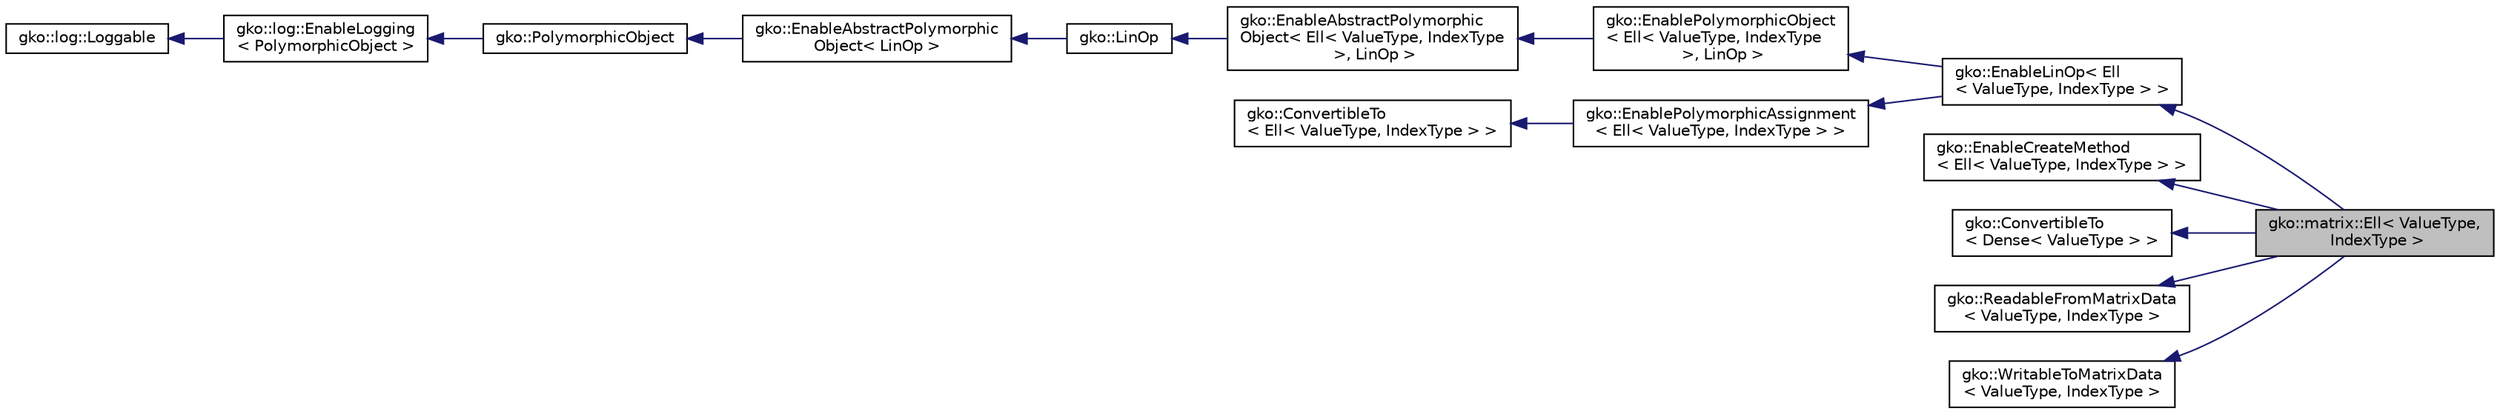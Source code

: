 digraph "gko::matrix::Ell&lt; ValueType, IndexType &gt;"
{
 // INTERACTIVE_SVG=YES
  edge [fontname="Helvetica",fontsize="10",labelfontname="Helvetica",labelfontsize="10"];
  node [fontname="Helvetica",fontsize="10",shape=record];
  rankdir="LR";
  Node1 [label="gko::matrix::Ell\< ValueType,\l IndexType \>",height=0.2,width=0.4,color="black", fillcolor="grey75", style="filled", fontcolor="black"];
  Node2 -> Node1 [dir="back",color="midnightblue",fontsize="10",style="solid",fontname="Helvetica"];
  Node2 [label="gko::EnableLinOp\< Ell\l\< ValueType, IndexType \> \>",height=0.2,width=0.4,color="black", fillcolor="white", style="filled",URL="$classgko_1_1EnableLinOp.html"];
  Node3 -> Node2 [dir="back",color="midnightblue",fontsize="10",style="solid",fontname="Helvetica"];
  Node3 [label="gko::EnablePolymorphicObject\l\< Ell\< ValueType, IndexType\l \>, LinOp \>",height=0.2,width=0.4,color="black", fillcolor="white", style="filled",URL="$classgko_1_1EnablePolymorphicObject.html"];
  Node4 -> Node3 [dir="back",color="midnightblue",fontsize="10",style="solid",fontname="Helvetica"];
  Node4 [label="gko::EnableAbstractPolymorphic\lObject\< Ell\< ValueType, IndexType\l \>, LinOp \>",height=0.2,width=0.4,color="black", fillcolor="white", style="filled",URL="$classgko_1_1EnableAbstractPolymorphicObject.html"];
  Node5 -> Node4 [dir="back",color="midnightblue",fontsize="10",style="solid",fontname="Helvetica"];
  Node5 [label="gko::LinOp",height=0.2,width=0.4,color="black", fillcolor="white", style="filled",URL="$classgko_1_1LinOp.html",tooltip="The linear operator (LinOp) is a base class for all linear algebra objects in Ginkgo. "];
  Node6 -> Node5 [dir="back",color="midnightblue",fontsize="10",style="solid",fontname="Helvetica"];
  Node6 [label="gko::EnableAbstractPolymorphic\lObject\< LinOp \>",height=0.2,width=0.4,color="black", fillcolor="white", style="filled",URL="$classgko_1_1EnableAbstractPolymorphicObject.html"];
  Node7 -> Node6 [dir="back",color="midnightblue",fontsize="10",style="solid",fontname="Helvetica"];
  Node7 [label="gko::PolymorphicObject",height=0.2,width=0.4,color="black", fillcolor="white", style="filled",URL="$classgko_1_1PolymorphicObject.html",tooltip="A PolymorphicObject is the abstract base for all \"heavy\" objects in Ginkgo that behave polymorphicall..."];
  Node8 -> Node7 [dir="back",color="midnightblue",fontsize="10",style="solid",fontname="Helvetica"];
  Node8 [label="gko::log::EnableLogging\l\< PolymorphicObject \>",height=0.2,width=0.4,color="black", fillcolor="white", style="filled",URL="$classgko_1_1log_1_1EnableLogging.html"];
  Node9 -> Node8 [dir="back",color="midnightblue",fontsize="10",style="solid",fontname="Helvetica"];
  Node9 [label="gko::log::Loggable",height=0.2,width=0.4,color="black", fillcolor="white", style="filled",URL="$classgko_1_1log_1_1Loggable.html",tooltip="Loggable class is an interface which should be implemented by classes wanting to support logging..."];
  Node10 -> Node2 [dir="back",color="midnightblue",fontsize="10",style="solid",fontname="Helvetica"];
  Node10 [label="gko::EnablePolymorphicAssignment\l\< Ell\< ValueType, IndexType \> \>",height=0.2,width=0.4,color="black", fillcolor="white", style="filled",URL="$classgko_1_1EnablePolymorphicAssignment.html"];
  Node11 -> Node10 [dir="back",color="midnightblue",fontsize="10",style="solid",fontname="Helvetica"];
  Node11 [label="gko::ConvertibleTo\l\< Ell\< ValueType, IndexType \> \>",height=0.2,width=0.4,color="black", fillcolor="white", style="filled",URL="$classgko_1_1ConvertibleTo.html"];
  Node12 -> Node1 [dir="back",color="midnightblue",fontsize="10",style="solid",fontname="Helvetica"];
  Node12 [label="gko::EnableCreateMethod\l\< Ell\< ValueType, IndexType \> \>",height=0.2,width=0.4,color="black", fillcolor="white", style="filled",URL="$classgko_1_1EnableCreateMethod.html"];
  Node13 -> Node1 [dir="back",color="midnightblue",fontsize="10",style="solid",fontname="Helvetica"];
  Node13 [label="gko::ConvertibleTo\l\< Dense\< ValueType \> \>",height=0.2,width=0.4,color="black", fillcolor="white", style="filled",URL="$classgko_1_1ConvertibleTo.html"];
  Node14 -> Node1 [dir="back",color="midnightblue",fontsize="10",style="solid",fontname="Helvetica"];
  Node14 [label="gko::ReadableFromMatrixData\l\< ValueType, IndexType \>",height=0.2,width=0.4,color="black", fillcolor="white", style="filled",URL="$classgko_1_1ReadableFromMatrixData.html",tooltip="A LinOp implementing this interface can read its data from a matrix_data structure. "];
  Node15 -> Node1 [dir="back",color="midnightblue",fontsize="10",style="solid",fontname="Helvetica"];
  Node15 [label="gko::WritableToMatrixData\l\< ValueType, IndexType \>",height=0.2,width=0.4,color="black", fillcolor="white", style="filled",URL="$classgko_1_1WritableToMatrixData.html",tooltip="A LinOp implementing this interface can write its data to a matrix_data structure. "];
}
